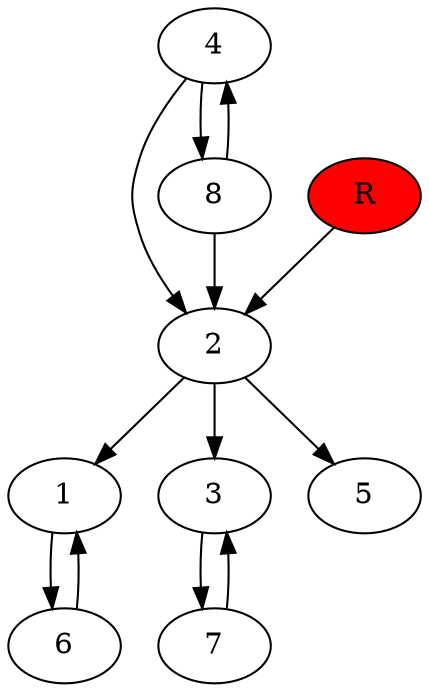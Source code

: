 digraph prb17449 {
	1
	2
	3
	4
	5
	6
	7
	8
	R [fillcolor="#ff0000" style=filled]
	1 -> 6
	2 -> 1
	2 -> 3
	2 -> 5
	3 -> 7
	4 -> 2
	4 -> 8
	6 -> 1
	7 -> 3
	8 -> 2
	8 -> 4
	R -> 2
}
